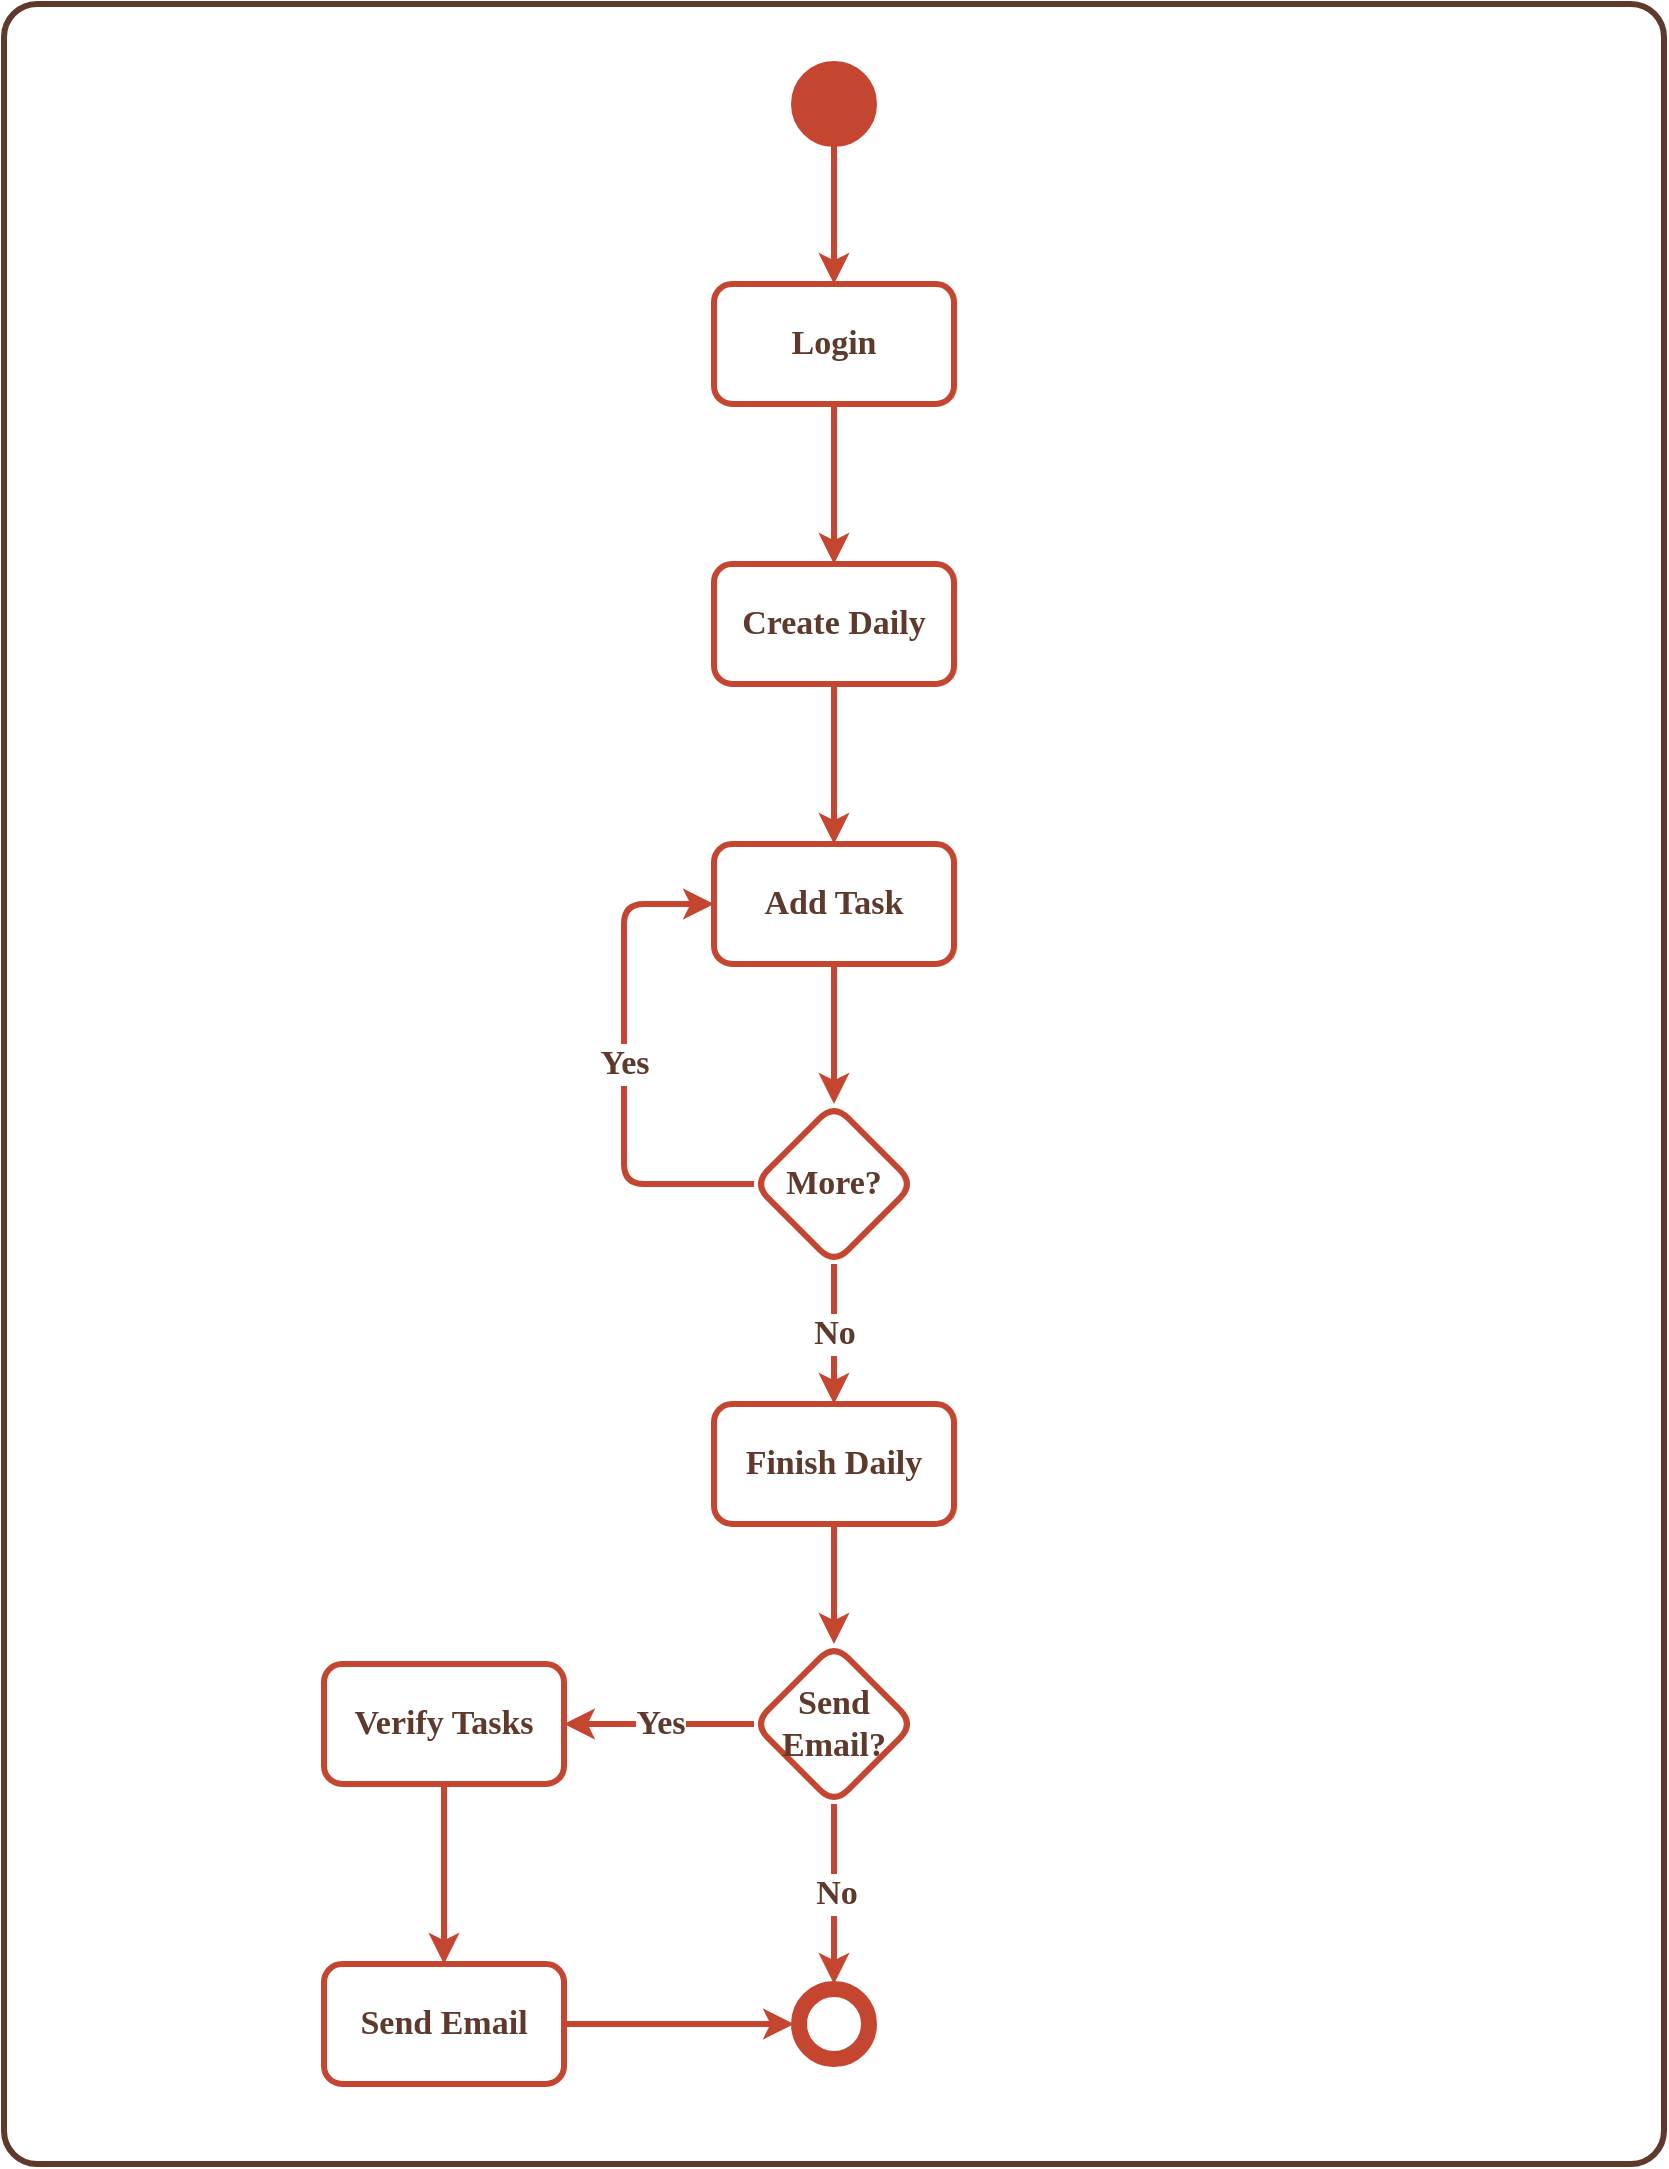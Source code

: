 <mxfile version="20.3.0" type="device" pages="3"><diagram id="6BlZ2qfOwQw4Ougy-Q1T" name="A001 - Default"><mxGraphModel dx="2062" dy="873" grid="1" gridSize="10" guides="1" tooltips="1" connect="1" arrows="1" fold="1" page="1" pageScale="1" pageWidth="850" pageHeight="1100" math="0" shadow="0"><root><mxCell id="0"/><mxCell id="1" parent="0"/><mxCell id="M8fNP85xCa85QPHhrBP9-1" value="" style="rounded=1;whiteSpace=wrap;html=1;arcSize=2;strokeWidth=3;strokeColor=#5E392C;" vertex="1" parent="1"><mxGeometry x="10" y="10" width="830" height="1080" as="geometry"/></mxCell><mxCell id="M8fNP85xCa85QPHhrBP9-3" value="" style="shape=image;verticalLabelPosition=bottom;labelBackgroundColor=default;verticalAlign=top;aspect=fixed;imageAspect=0;image=https://www.jtech.com.br/wp-content/uploads/2015/06/logo.png;" vertex="1" parent="1"><mxGeometry x="20" y="10" width="152.57" height="70" as="geometry"/></mxCell><mxCell id="M8fNP85xCa85QPHhrBP9-6" value="" style="group" vertex="1" connectable="0" parent="1"><mxGeometry x="405" y="1000" width="40" height="40" as="geometry"/></mxCell><mxCell id="M8fNP85xCa85QPHhrBP9-4" value="" style="ellipse;whiteSpace=wrap;html=1;strokeColor=#C54630;strokeWidth=3;fillColor=#C54630;" vertex="1" parent="M8fNP85xCa85QPHhrBP9-6"><mxGeometry width="40" height="40" as="geometry"/></mxCell><mxCell id="M8fNP85xCa85QPHhrBP9-5" value="" style="ellipse;whiteSpace=wrap;html=1;strokeColor=#C54630;strokeWidth=3;" vertex="1" parent="M8fNP85xCa85QPHhrBP9-6"><mxGeometry x="5" y="5" width="30" height="30" as="geometry"/></mxCell><mxCell id="M8fNP85xCa85QPHhrBP9-7" value="" style="group" vertex="1" connectable="0" parent="1"><mxGeometry x="405" y="40" width="40" height="40" as="geometry"/></mxCell><mxCell id="M8fNP85xCa85QPHhrBP9-8" value="" style="ellipse;whiteSpace=wrap;html=1;strokeColor=#C54630;strokeWidth=3;fillColor=#C54630;" vertex="1" parent="M8fNP85xCa85QPHhrBP9-7"><mxGeometry width="40" height="40" as="geometry"/></mxCell><mxCell id="M8fNP85xCa85QPHhrBP9-9" value="" style="ellipse;whiteSpace=wrap;html=1;strokeColor=#C54630;strokeWidth=3;fillColor=#C54630;" vertex="1" parent="M8fNP85xCa85QPHhrBP9-7"><mxGeometry x="5" y="5" width="30" height="30" as="geometry"/></mxCell><mxCell id="M8fNP85xCa85QPHhrBP9-13" value="" style="edgeStyle=orthogonalEdgeStyle;rounded=0;orthogonalLoop=1;jettySize=auto;html=1;strokeColor=#C54630;strokeWidth=3;fontFamily=Quicksand;fontSource=https%3A%2F%2Ffonts.googleapis.com%2Fcss%3Ffamily%3DQuicksand;fontSize=17;fontColor=#5E392C;" edge="1" parent="1" source="M8fNP85xCa85QPHhrBP9-10" target="M8fNP85xCa85QPHhrBP9-12"><mxGeometry relative="1" as="geometry"/></mxCell><mxCell id="M8fNP85xCa85QPHhrBP9-10" value="Login" style="rounded=1;whiteSpace=wrap;html=1;strokeColor=#C54630;strokeWidth=3;fillColor=#FFFFFF;fontFamily=Quicksand;fontSource=https%3A%2F%2Ffonts.googleapis.com%2Fcss%3Ffamily%3DQuicksand;fontColor=#5E392C;fontStyle=1;fontSize=17;" vertex="1" parent="1"><mxGeometry x="365" y="150" width="120" height="60" as="geometry"/></mxCell><mxCell id="M8fNP85xCa85QPHhrBP9-11" style="edgeStyle=orthogonalEdgeStyle;rounded=0;orthogonalLoop=1;jettySize=auto;html=1;fontFamily=Quicksand;fontSource=https%3A%2F%2Ffonts.googleapis.com%2Fcss%3Ffamily%3DQuicksand;fontColor=#5E392C;strokeWidth=3;strokeColor=#C54630;" edge="1" parent="1" source="M8fNP85xCa85QPHhrBP9-8" target="M8fNP85xCa85QPHhrBP9-10"><mxGeometry relative="1" as="geometry"/></mxCell><mxCell id="M8fNP85xCa85QPHhrBP9-15" value="" style="edgeStyle=orthogonalEdgeStyle;rounded=0;orthogonalLoop=1;jettySize=auto;html=1;strokeColor=#C54630;strokeWidth=3;fontFamily=Quicksand;fontSource=https%3A%2F%2Ffonts.googleapis.com%2Fcss%3Ffamily%3DQuicksand;fontSize=17;fontColor=#5E392C;" edge="1" parent="1" source="M8fNP85xCa85QPHhrBP9-12" target="M8fNP85xCa85QPHhrBP9-14"><mxGeometry relative="1" as="geometry"/></mxCell><mxCell id="M8fNP85xCa85QPHhrBP9-12" value="Create Daily" style="whiteSpace=wrap;html=1;fontSize=17;fontFamily=Quicksand;fillColor=#FFFFFF;strokeColor=#C54630;fontColor=#5E392C;rounded=1;strokeWidth=3;fontSource=https%3A%2F%2Ffonts.googleapis.com%2Fcss%3Ffamily%3DQuicksand;fontStyle=1;" vertex="1" parent="1"><mxGeometry x="365" y="290" width="120" height="60" as="geometry"/></mxCell><mxCell id="M8fNP85xCa85QPHhrBP9-17" value="" style="edgeStyle=orthogonalEdgeStyle;rounded=0;orthogonalLoop=1;jettySize=auto;html=1;strokeColor=#C54630;strokeWidth=3;fontFamily=Quicksand;fontSource=https%3A%2F%2Ffonts.googleapis.com%2Fcss%3Ffamily%3DQuicksand;fontSize=17;fontColor=#5E392C;" edge="1" parent="1" source="M8fNP85xCa85QPHhrBP9-14" target="M8fNP85xCa85QPHhrBP9-16"><mxGeometry relative="1" as="geometry"/></mxCell><mxCell id="M8fNP85xCa85QPHhrBP9-14" value="Add Task" style="whiteSpace=wrap;html=1;fontSize=17;fontFamily=Quicksand;fillColor=#FFFFFF;strokeColor=#C54630;fontColor=#5E392C;rounded=1;strokeWidth=3;fontSource=https%3A%2F%2Ffonts.googleapis.com%2Fcss%3Ffamily%3DQuicksand;fontStyle=1;" vertex="1" parent="1"><mxGeometry x="365" y="430" width="120" height="60" as="geometry"/></mxCell><mxCell id="M8fNP85xCa85QPHhrBP9-18" value="Yes" style="edgeStyle=orthogonalEdgeStyle;rounded=1;orthogonalLoop=1;jettySize=auto;html=1;entryX=0;entryY=0.5;entryDx=0;entryDy=0;strokeColor=#C54630;strokeWidth=3;fontFamily=Quicksand;fontSource=https%3A%2F%2Ffonts.googleapis.com%2Fcss%3Ffamily%3DQuicksand;fontSize=17;fontColor=#5E392C;fontStyle=1" edge="1" parent="1" source="M8fNP85xCa85QPHhrBP9-16" target="M8fNP85xCa85QPHhrBP9-14"><mxGeometry relative="1" as="geometry"><Array as="points"><mxPoint x="320" y="600"/><mxPoint x="320" y="460"/></Array></mxGeometry></mxCell><mxCell id="M8fNP85xCa85QPHhrBP9-20" value="No" style="edgeStyle=orthogonalEdgeStyle;rounded=1;orthogonalLoop=1;jettySize=auto;html=1;strokeColor=#C54630;strokeWidth=3;fontFamily=Quicksand;fontSource=https%3A%2F%2Ffonts.googleapis.com%2Fcss%3Ffamily%3DQuicksand;fontSize=17;fontColor=#5E392C;fontStyle=1" edge="1" parent="1" source="M8fNP85xCa85QPHhrBP9-16" target="M8fNP85xCa85QPHhrBP9-19"><mxGeometry relative="1" as="geometry"/></mxCell><mxCell id="M8fNP85xCa85QPHhrBP9-16" value="More?" style="rhombus;whiteSpace=wrap;html=1;fontSize=17;fontFamily=Quicksand;fillColor=#FFFFFF;strokeColor=#C54630;fontColor=#5E392C;rounded=1;strokeWidth=3;fontSource=https%3A%2F%2Ffonts.googleapis.com%2Fcss%3Ffamily%3DQuicksand;fontStyle=1;" vertex="1" parent="1"><mxGeometry x="385" y="560" width="80" height="80" as="geometry"/></mxCell><mxCell id="M8fNP85xCa85QPHhrBP9-26" value="" style="edgeStyle=orthogonalEdgeStyle;rounded=1;orthogonalLoop=1;jettySize=auto;html=1;strokeColor=#C54630;strokeWidth=3;fontFamily=Quicksand;fontSource=https%3A%2F%2Ffonts.googleapis.com%2Fcss%3Ffamily%3DQuicksand;fontSize=17;fontColor=#5E392C;" edge="1" parent="1" source="M8fNP85xCa85QPHhrBP9-19" target="M8fNP85xCa85QPHhrBP9-25"><mxGeometry relative="1" as="geometry"/></mxCell><mxCell id="M8fNP85xCa85QPHhrBP9-19" value="Finish Daily" style="whiteSpace=wrap;html=1;fontSize=17;fontFamily=Quicksand;fillColor=#FFFFFF;strokeColor=#C54630;fontColor=#5E392C;rounded=1;strokeWidth=3;fontSource=https%3A%2F%2Ffonts.googleapis.com%2Fcss%3Ffamily%3DQuicksand;fontStyle=1;" vertex="1" parent="1"><mxGeometry x="365" y="710" width="120" height="60" as="geometry"/></mxCell><mxCell id="M8fNP85xCa85QPHhrBP9-28" value="No" style="edgeStyle=orthogonalEdgeStyle;rounded=1;orthogonalLoop=1;jettySize=auto;html=1;strokeColor=#C54630;strokeWidth=3;fontFamily=Quicksand;fontSource=https%3A%2F%2Ffonts.googleapis.com%2Fcss%3Ffamily%3DQuicksand;fontSize=17;fontColor=#5E392C;fontStyle=1" edge="1" parent="1" source="M8fNP85xCa85QPHhrBP9-25"><mxGeometry relative="1" as="geometry"><mxPoint x="425" y="1000" as="targetPoint"/></mxGeometry></mxCell><mxCell id="M8fNP85xCa85QPHhrBP9-30" value="Yes" style="edgeStyle=orthogonalEdgeStyle;rounded=1;orthogonalLoop=1;jettySize=auto;html=1;strokeColor=#C54630;strokeWidth=3;fontFamily=Quicksand;fontSource=https%3A%2F%2Ffonts.googleapis.com%2Fcss%3Ffamily%3DQuicksand;fontSize=17;fontColor=#5E392C;fontStyle=1" edge="1" parent="1" source="M8fNP85xCa85QPHhrBP9-25" target="M8fNP85xCa85QPHhrBP9-29"><mxGeometry relative="1" as="geometry"/></mxCell><mxCell id="M8fNP85xCa85QPHhrBP9-25" value="Send Email?" style="rhombus;whiteSpace=wrap;html=1;fontSize=17;fontFamily=Quicksand;fillColor=#FFFFFF;strokeColor=#C54630;fontColor=#5E392C;rounded=1;strokeWidth=3;fontSource=https%3A%2F%2Ffonts.googleapis.com%2Fcss%3Ffamily%3DQuicksand;fontStyle=1;" vertex="1" parent="1"><mxGeometry x="385" y="830" width="80" height="80" as="geometry"/></mxCell><mxCell id="M8fNP85xCa85QPHhrBP9-32" value="" style="edgeStyle=orthogonalEdgeStyle;rounded=1;orthogonalLoop=1;jettySize=auto;html=1;strokeColor=#C54630;strokeWidth=3;fontFamily=Quicksand;fontSource=https%3A%2F%2Ffonts.googleapis.com%2Fcss%3Ffamily%3DQuicksand;fontSize=17;fontColor=#5E392C;" edge="1" parent="1" source="M8fNP85xCa85QPHhrBP9-29" target="M8fNP85xCa85QPHhrBP9-31"><mxGeometry relative="1" as="geometry"/></mxCell><mxCell id="M8fNP85xCa85QPHhrBP9-29" value="Verify Tasks" style="whiteSpace=wrap;html=1;fontSize=17;fontFamily=Quicksand;fillColor=#FFFFFF;strokeColor=#C54630;fontColor=#5E392C;rounded=1;strokeWidth=3;fontSource=https%3A%2F%2Ffonts.googleapis.com%2Fcss%3Ffamily%3DQuicksand;fontStyle=1;" vertex="1" parent="1"><mxGeometry x="170" y="840" width="120" height="60" as="geometry"/></mxCell><mxCell id="M8fNP85xCa85QPHhrBP9-34" style="edgeStyle=orthogonalEdgeStyle;rounded=1;orthogonalLoop=1;jettySize=auto;html=1;entryX=0;entryY=0.5;entryDx=0;entryDy=0;strokeColor=#C54630;strokeWidth=3;fontFamily=Quicksand;fontSource=https%3A%2F%2Ffonts.googleapis.com%2Fcss%3Ffamily%3DQuicksand;fontSize=17;fontColor=#5E392C;" edge="1" parent="1" source="M8fNP85xCa85QPHhrBP9-31" target="M8fNP85xCa85QPHhrBP9-4"><mxGeometry relative="1" as="geometry"/></mxCell><mxCell id="M8fNP85xCa85QPHhrBP9-31" value="Send Email" style="whiteSpace=wrap;html=1;fontSize=17;fontFamily=Quicksand;fillColor=#FFFFFF;strokeColor=#C54630;fontColor=#5E392C;rounded=1;strokeWidth=3;fontSource=https%3A%2F%2Ffonts.googleapis.com%2Fcss%3Ffamily%3DQuicksand;fontStyle=1;" vertex="1" parent="1"><mxGeometry x="170" y="990" width="120" height="60" as="geometry"/></mxCell></root></mxGraphModel></diagram><diagram id="2WYDeZ4Z-Kdapk59fyr3" name="UC001 - Default"><mxGraphModel dx="2062" dy="873" grid="1" gridSize="10" guides="1" tooltips="1" connect="1" arrows="1" fold="1" page="1" pageScale="1" pageWidth="850" pageHeight="1100" math="0" shadow="0"><root><mxCell id="0"/><mxCell id="1" parent="0"/><mxCell id="aA0nlQZgzklVFVjScOma-1" value="" style="rounded=1;whiteSpace=wrap;html=1;arcSize=2;strokeWidth=3;strokeColor=#5E392C;" vertex="1" parent="1"><mxGeometry x="10" y="10" width="830" height="810" as="geometry"/></mxCell><mxCell id="ECIAL8kcW9QfbcFP-hyU-1" value="" style="shape=image;verticalLabelPosition=bottom;labelBackgroundColor=default;verticalAlign=top;aspect=fixed;imageAspect=0;image=https://www.jtech.com.br/wp-content/uploads/2015/06/logo.png;" vertex="1" parent="1"><mxGeometry x="20" y="10" width="152.57" height="70" as="geometry"/></mxCell><mxCell id="ECIAL8kcW9QfbcFP-hyU-4" value="" style="edgeStyle=orthogonalEdgeStyle;orthogonalLoop=1;jettySize=auto;html=1;strokeColor=#C54630;strokeWidth=3;fontFamily=Quicksand;fontSource=https%3A%2F%2Ffonts.googleapis.com%2Fcss%3Ffamily%3DQuicksand;fontSize=17;fontColor=#5E392C;curved=1;" edge="1" parent="1" source="ECIAL8kcW9QfbcFP-hyU-2" target="ECIAL8kcW9QfbcFP-hyU-3"><mxGeometry relative="1" as="geometry"/></mxCell><mxCell id="ECIAL8kcW9QfbcFP-hyU-2" value="Employee" style="shape=umlActor;verticalLabelPosition=bottom;verticalAlign=top;html=1;outlineConnect=0;strokeColor=#C54630;strokeWidth=3;fontFamily=Quicksand;fontSource=https%3A%2F%2Ffonts.googleapis.com%2Fcss%3Ffamily%3DQuicksand;fontSize=17;fontColor=#5E392C;fillColor=#FFFFFF;fontStyle=1" vertex="1" parent="1"><mxGeometry x="50" y="470" width="30" height="60" as="geometry"/></mxCell><mxCell id="ECIAL8kcW9QfbcFP-hyU-6" value="" style="edgeStyle=orthogonalEdgeStyle;curved=1;orthogonalLoop=1;jettySize=auto;html=1;strokeColor=#C54630;strokeWidth=3;fontFamily=Quicksand;fontSource=https%3A%2F%2Ffonts.googleapis.com%2Fcss%3Ffamily%3DQuicksand;fontSize=17;fontColor=#5E392C;" edge="1" parent="1" source="ECIAL8kcW9QfbcFP-hyU-3" target="ECIAL8kcW9QfbcFP-hyU-5"><mxGeometry relative="1" as="geometry"/></mxCell><mxCell id="ECIAL8kcW9QfbcFP-hyU-8" value="" style="edgeStyle=orthogonalEdgeStyle;curved=1;orthogonalLoop=1;jettySize=auto;html=1;strokeColor=#C54630;strokeWidth=3;fontFamily=Quicksand;fontSource=https%3A%2F%2Ffonts.googleapis.com%2Fcss%3Ffamily%3DQuicksand;fontSize=17;fontColor=#5E392C;" edge="1" parent="1" source="ECIAL8kcW9QfbcFP-hyU-3" target="ECIAL8kcW9QfbcFP-hyU-7"><mxGeometry relative="1" as="geometry"/></mxCell><mxCell id="ECIAL8kcW9QfbcFP-hyU-3" value="Login" style="ellipse;whiteSpace=wrap;html=1;fontSize=17;fontFamily=Quicksand;verticalAlign=middle;fillColor=#FFF4C3;strokeColor=#C54630;fontColor=#5E392C;strokeWidth=3;fontSource=https%3A%2F%2Ffonts.googleapis.com%2Fcss%3Ffamily%3DQuicksand;fontStyle=1" vertex="1" parent="1"><mxGeometry x="172.57" y="470" width="120" height="60" as="geometry"/></mxCell><mxCell id="ECIAL8kcW9QfbcFP-hyU-16" value="" style="edgeStyle=orthogonalEdgeStyle;curved=1;orthogonalLoop=1;jettySize=auto;html=1;dashed=1;strokeColor=#C54630;strokeWidth=3;fontFamily=Quicksand;fontSource=https%3A%2F%2Ffonts.googleapis.com%2Fcss%3Ffamily%3DQuicksand;fontSize=17;fontColor=#5E392C;" edge="1" parent="1" source="ECIAL8kcW9QfbcFP-hyU-5" target="ECIAL8kcW9QfbcFP-hyU-15"><mxGeometry relative="1" as="geometry"/></mxCell><mxCell id="ECIAL8kcW9QfbcFP-hyU-5" value="Login" style="ellipse;whiteSpace=wrap;html=1;fontSize=17;fontFamily=Quicksand;verticalAlign=middle;fillColor=#FFF4C3;strokeColor=#C54630;fontColor=#5E392C;strokeWidth=3;fontSource=https%3A%2F%2Ffonts.googleapis.com%2Fcss%3Ffamily%3DQuicksand;fontStyle=1" vertex="1" parent="1"><mxGeometry x="340" y="310" width="120" height="60" as="geometry"/></mxCell><mxCell id="ECIAL8kcW9QfbcFP-hyU-10" value="" style="edgeStyle=orthogonalEdgeStyle;curved=1;orthogonalLoop=1;jettySize=auto;html=1;strokeColor=#C54630;strokeWidth=3;fontFamily=Quicksand;fontSource=https%3A%2F%2Ffonts.googleapis.com%2Fcss%3Ffamily%3DQuicksand;fontSize=17;fontColor=#5E392C;dashed=1;" edge="1" parent="1" source="ECIAL8kcW9QfbcFP-hyU-7" target="ECIAL8kcW9QfbcFP-hyU-9"><mxGeometry relative="1" as="geometry"/></mxCell><mxCell id="ECIAL8kcW9QfbcFP-hyU-12" value="" style="edgeStyle=orthogonalEdgeStyle;curved=1;orthogonalLoop=1;jettySize=auto;html=1;strokeColor=#C54630;strokeWidth=3;fontFamily=Quicksand;fontSource=https%3A%2F%2Ffonts.googleapis.com%2Fcss%3Ffamily%3DQuicksand;fontSize=17;fontColor=#5E392C;dashed=1;" edge="1" parent="1" source="ECIAL8kcW9QfbcFP-hyU-7" target="ECIAL8kcW9QfbcFP-hyU-11"><mxGeometry relative="1" as="geometry"/></mxCell><mxCell id="ECIAL8kcW9QfbcFP-hyU-14" value="" style="edgeStyle=orthogonalEdgeStyle;curved=1;orthogonalLoop=1;jettySize=auto;html=1;strokeColor=#C54630;strokeWidth=3;fontFamily=Quicksand;fontSource=https%3A%2F%2Ffonts.googleapis.com%2Fcss%3Ffamily%3DQuicksand;fontSize=17;fontColor=#5E392C;dashed=1;" edge="1" parent="1" source="ECIAL8kcW9QfbcFP-hyU-7" target="ECIAL8kcW9QfbcFP-hyU-13"><mxGeometry relative="1" as="geometry"/></mxCell><mxCell id="ECIAL8kcW9QfbcFP-hyU-18" value="" style="edgeStyle=orthogonalEdgeStyle;curved=1;orthogonalLoop=1;jettySize=auto;html=1;dashed=1;strokeColor=#C54630;strokeWidth=3;fontFamily=Quicksand;fontSource=https%3A%2F%2Ffonts.googleapis.com%2Fcss%3Ffamily%3DQuicksand;fontSize=17;fontColor=#5E392C;" edge="1" parent="1" source="ECIAL8kcW9QfbcFP-hyU-7" target="ECIAL8kcW9QfbcFP-hyU-17"><mxGeometry relative="1" as="geometry"/></mxCell><mxCell id="ECIAL8kcW9QfbcFP-hyU-7" value="Add Task" style="ellipse;whiteSpace=wrap;html=1;fontSize=17;fontFamily=Quicksand;verticalAlign=middle;fillColor=#FFF4C3;strokeColor=#C54630;fontColor=#5E392C;strokeWidth=3;fontSource=https%3A%2F%2Ffonts.googleapis.com%2Fcss%3Ffamily%3DQuicksand;fontStyle=1" vertex="1" parent="1"><mxGeometry x="490" y="310" width="120" height="60" as="geometry"/></mxCell><mxCell id="ECIAL8kcW9QfbcFP-hyU-9" value="Add Priority Task" style="ellipse;whiteSpace=wrap;html=1;fontSize=17;fontFamily=Quicksand;verticalAlign=middle;fillColor=#FFF4C3;strokeColor=#C54630;fontColor=#5E392C;strokeWidth=3;fontSource=https%3A%2F%2Ffonts.googleapis.com%2Fcss%3Ffamily%3DQuicksand;fontStyle=1" vertex="1" parent="1"><mxGeometry x="390" y="180" width="120" height="60" as="geometry"/></mxCell><mxCell id="ECIAL8kcW9QfbcFP-hyU-11" value="Add Status Task" style="ellipse;whiteSpace=wrap;html=1;fontSize=17;fontFamily=Quicksand;verticalAlign=middle;fillColor=#FFF4C3;strokeColor=#C54630;fontColor=#5E392C;strokeWidth=3;fontSource=https%3A%2F%2Ffonts.googleapis.com%2Fcss%3Ffamily%3DQuicksand;fontStyle=1" vertex="1" parent="1"><mxGeometry x="490" y="90" width="120" height="60" as="geometry"/></mxCell><mxCell id="ECIAL8kcW9QfbcFP-hyU-13" value="Due Date &lt;br&gt;Task" style="ellipse;whiteSpace=wrap;html=1;fontSize=17;fontFamily=Quicksand;verticalAlign=middle;fillColor=#FFF4C3;strokeColor=#C54630;fontColor=#5E392C;strokeWidth=3;fontSource=https%3A%2F%2Ffonts.googleapis.com%2Fcss%3Ffamily%3DQuicksand;fontStyle=1" vertex="1" parent="1"><mxGeometry x="590" y="180" width="120" height="60" as="geometry"/></mxCell><mxCell id="ECIAL8kcW9QfbcFP-hyU-15" value="Login with Squad" style="ellipse;whiteSpace=wrap;html=1;fontSize=17;fontFamily=Quicksand;verticalAlign=middle;fillColor=#FFF4C3;strokeColor=#C54630;fontColor=#5E392C;strokeWidth=3;fontSource=https%3A%2F%2Ffonts.googleapis.com%2Fcss%3Ffamily%3DQuicksand;fontStyle=1" vertex="1" parent="1"><mxGeometry x="150" y="180" width="120" height="60" as="geometry"/></mxCell><mxCell id="ECIAL8kcW9QfbcFP-hyU-20" value="" style="edgeStyle=orthogonalEdgeStyle;curved=1;orthogonalLoop=1;jettySize=auto;html=1;dashed=1;strokeColor=#C54630;strokeWidth=3;fontFamily=Quicksand;fontSource=https%3A%2F%2Ffonts.googleapis.com%2Fcss%3Ffamily%3DQuicksand;fontSize=17;fontColor=#5E392C;" edge="1" parent="1" source="ECIAL8kcW9QfbcFP-hyU-17" target="ECIAL8kcW9QfbcFP-hyU-19"><mxGeometry relative="1" as="geometry"/></mxCell><mxCell id="ECIAL8kcW9QfbcFP-hyU-22" value="" style="edgeStyle=orthogonalEdgeStyle;curved=1;orthogonalLoop=1;jettySize=auto;html=1;dashed=1;strokeColor=#C54630;strokeWidth=3;fontFamily=Quicksand;fontSource=https%3A%2F%2Ffonts.googleapis.com%2Fcss%3Ffamily%3DQuicksand;fontSize=17;fontColor=#5E392C;" edge="1" parent="1" source="ECIAL8kcW9QfbcFP-hyU-17" target="ECIAL8kcW9QfbcFP-hyU-21"><mxGeometry relative="1" as="geometry"/></mxCell><mxCell id="ECIAL8kcW9QfbcFP-hyU-24" value="" style="edgeStyle=orthogonalEdgeStyle;curved=1;orthogonalLoop=1;jettySize=auto;html=1;dashed=1;strokeColor=#C54630;strokeWidth=3;fontFamily=Quicksand;fontSource=https%3A%2F%2Ffonts.googleapis.com%2Fcss%3Ffamily%3DQuicksand;fontSize=17;fontColor=#5E392C;" edge="1" parent="1" source="ECIAL8kcW9QfbcFP-hyU-17" target="ECIAL8kcW9QfbcFP-hyU-23"><mxGeometry relative="1" as="geometry"/></mxCell><mxCell id="ECIAL8kcW9QfbcFP-hyU-26" value="" style="edgeStyle=orthogonalEdgeStyle;curved=1;orthogonalLoop=1;jettySize=auto;html=1;dashed=1;strokeColor=#C54630;strokeWidth=3;fontFamily=Quicksand;fontSource=https%3A%2F%2Ffonts.googleapis.com%2Fcss%3Ffamily%3DQuicksand;fontSize=17;fontColor=#5E392C;" edge="1" parent="1" source="ECIAL8kcW9QfbcFP-hyU-17" target="ECIAL8kcW9QfbcFP-hyU-25"><mxGeometry relative="1" as="geometry"/></mxCell><mxCell id="ECIAL8kcW9QfbcFP-hyU-17" value="Add Blocker Task" style="ellipse;whiteSpace=wrap;html=1;fontSize=17;fontFamily=Quicksand;verticalAlign=middle;fillColor=#FFF4C3;strokeColor=#C54630;fontColor=#5E392C;strokeWidth=3;fontSource=https%3A%2F%2Ffonts.googleapis.com%2Fcss%3Ffamily%3DQuicksand;fontStyle=1" vertex="1" parent="1"><mxGeometry x="620" y="510" width="120" height="60" as="geometry"/></mxCell><mxCell id="ECIAL8kcW9QfbcFP-hyU-19" value="Add Blocker Status Task" style="ellipse;whiteSpace=wrap;html=1;fontSize=17;fontFamily=Quicksand;verticalAlign=middle;fillColor=#FFF4C3;strokeColor=#C54630;fontColor=#5E392C;strokeWidth=3;fontSource=https%3A%2F%2Ffonts.googleapis.com%2Fcss%3Ffamily%3DQuicksand;fontStyle=1" vertex="1" parent="1"><mxGeometry x="510" y="650" width="120" height="60" as="geometry"/></mxCell><mxCell id="ECIAL8kcW9QfbcFP-hyU-21" value="Blocker &lt;br&gt;Owner" style="ellipse;whiteSpace=wrap;html=1;fontSize=17;fontFamily=Quicksand;verticalAlign=middle;fillColor=#FFF4C3;strokeColor=#C54630;fontColor=#5E392C;strokeWidth=3;fontSource=https%3A%2F%2Ffonts.googleapis.com%2Fcss%3Ffamily%3DQuicksand;fontStyle=1" vertex="1" parent="1"><mxGeometry x="620" y="720" width="120" height="60" as="geometry"/></mxCell><mxCell id="ECIAL8kcW9QfbcFP-hyU-23" value="Blocker Links" style="ellipse;whiteSpace=wrap;html=1;fontSize=17;fontFamily=Quicksand;verticalAlign=middle;fillColor=#FFF4C3;strokeColor=#C54630;fontColor=#5E392C;strokeWidth=3;fontSource=https%3A%2F%2Ffonts.googleapis.com%2Fcss%3Ffamily%3DQuicksand;fontStyle=1" vertex="1" parent="1"><mxGeometry x="710" y="650" width="120" height="60" as="geometry"/></mxCell><mxCell id="ECIAL8kcW9QfbcFP-hyU-25" value="Blocker Impact" style="ellipse;whiteSpace=wrap;html=1;fontSize=17;fontFamily=Quicksand;verticalAlign=middle;fillColor=#FFF4C3;strokeColor=#C54630;fontColor=#5E392C;strokeWidth=3;fontSource=https%3A%2F%2Ffonts.googleapis.com%2Fcss%3Ffamily%3DQuicksand;fontStyle=1" vertex="1" parent="1"><mxGeometry x="710" y="380" width="120" height="60" as="geometry"/></mxCell></root></mxGraphModel></diagram><diagram id="p3axTaiubkwHfXTvYqVt" name="D001 - Default"><mxGraphModel dx="2062" dy="873" grid="1" gridSize="10" guides="1" tooltips="1" connect="1" arrows="1" fold="1" page="1" pageScale="1" pageWidth="850" pageHeight="1100" math="0" shadow="0"><root><mxCell id="0"/><mxCell id="1" parent="0"/><mxCell id="1deaHiKujQDKomftQAHJ-1" value="" style="rounded=1;whiteSpace=wrap;html=1;arcSize=2;strokeWidth=3;strokeColor=#5E392C;" vertex="1" parent="1"><mxGeometry x="10" y="10" width="830" height="510" as="geometry"/></mxCell><mxCell id="1deaHiKujQDKomftQAHJ-2" value="" style="shape=image;verticalLabelPosition=bottom;labelBackgroundColor=default;verticalAlign=top;aspect=fixed;imageAspect=0;image=https://www.jtech.com.br/wp-content/uploads/2015/06/logo.png;" vertex="1" parent="1"><mxGeometry x="20" y="10" width="152.57" height="70" as="geometry"/></mxCell><mxCell id="1deaHiKujQDKomftQAHJ-5" value="" style="edgeStyle=orthogonalEdgeStyle;curved=1;orthogonalLoop=1;jettySize=auto;html=1;strokeColor=#C54630;strokeWidth=3;fontFamily=Indie Flower;fontSource=https%3A%2F%2Ffonts.googleapis.com%2Fcss%3Ffamily%3DIndie%2BFlower;fontSize=20;fontColor=#C54630;endArrow=diamond;endFill=1;" edge="1" parent="1" source="1deaHiKujQDKomftQAHJ-3" target="1deaHiKujQDKomftQAHJ-4"><mxGeometry relative="1" as="geometry"/></mxCell><mxCell id="yetJhF9OtHF5W5Zhh3dp-1" style="edgeStyle=orthogonalEdgeStyle;rounded=1;orthogonalLoop=1;jettySize=auto;html=1;strokeColor=#C54630;strokeWidth=3;fontFamily=Indie Flower;fontSource=https%3A%2F%2Ffonts.googleapis.com%2Fcss%3Ffamily%3DIndie%2BFlower;fontSize=20;fontColor=#C54630;endArrow=diamond;endFill=1;" edge="1" parent="1" source="1deaHiKujQDKomftQAHJ-3" target="eXd0oBVnX0V3S1CtqFsB-1"><mxGeometry relative="1" as="geometry"/></mxCell><mxCell id="1deaHiKujQDKomftQAHJ-3" value="Squad" style="rounded=0;whiteSpace=wrap;html=1;shadow=0;strokeColor=#C54630;strokeWidth=3;fontFamily=Indie Flower;fontSource=https%3A%2F%2Ffonts.googleapis.com%2Fcss%3Ffamily%3DIndie%2BFlower;fontSize=20;fontColor=#C54630;fillColor=#FFFFFF;fontStyle=1" vertex="1" parent="1"><mxGeometry x="350" y="80" width="120" height="60" as="geometry"/></mxCell><mxCell id="eXd0oBVnX0V3S1CtqFsB-3" style="edgeStyle=orthogonalEdgeStyle;curved=1;orthogonalLoop=1;jettySize=auto;html=1;dashed=1;strokeColor=#C54630;strokeWidth=3;fontFamily=Indie Flower;fontSource=https%3A%2F%2Ffonts.googleapis.com%2Fcss%3Ffamily%3DIndie%2BFlower;fontSize=20;fontColor=#C54630;endArrow=none;endFill=0;" edge="1" parent="1" source="1deaHiKujQDKomftQAHJ-4" target="eXd0oBVnX0V3S1CtqFsB-1"><mxGeometry relative="1" as="geometry"/></mxCell><mxCell id="XakS_L6DouhZQyLiimQS-2" value="" style="edgeStyle=orthogonalEdgeStyle;curved=1;orthogonalLoop=1;jettySize=auto;html=1;strokeColor=#C54630;strokeWidth=3;fontFamily=Indie Flower;fontSource=https%3A%2F%2Ffonts.googleapis.com%2Fcss%3Ffamily%3DIndie%2BFlower;fontSize=20;fontColor=#C54630;endArrow=none;endFill=0;" edge="1" parent="1" source="1deaHiKujQDKomftQAHJ-4" target="XakS_L6DouhZQyLiimQS-1"><mxGeometry relative="1" as="geometry"/></mxCell><mxCell id="1deaHiKujQDKomftQAHJ-4" value="Employee" style="rounded=0;whiteSpace=wrap;html=1;shadow=0;strokeColor=#C54630;strokeWidth=3;fontFamily=Indie Flower;fontSource=https%3A%2F%2Ffonts.googleapis.com%2Fcss%3Ffamily%3DIndie%2BFlower;fontSize=20;fontColor=#C54630;fillColor=#FFFFFF;fontStyle=1" vertex="1" parent="1"><mxGeometry x="350" y="200" width="120" height="60" as="geometry"/></mxCell><mxCell id="eXd0oBVnX0V3S1CtqFsB-1" value="Daily" style="rounded=0;whiteSpace=wrap;html=1;shadow=0;strokeColor=#C54630;strokeWidth=3;fontFamily=Indie Flower;fontSource=https%3A%2F%2Ffonts.googleapis.com%2Fcss%3Ffamily%3DIndie%2BFlower;fontSize=20;fontColor=#C54630;fillColor=#FFFFFF;fontStyle=1" vertex="1" parent="1"><mxGeometry x="550" y="200" width="120" height="60" as="geometry"/></mxCell><mxCell id="MRWtjRTPck8oTYqhs1Tl-2" value="" style="edgeStyle=orthogonalEdgeStyle;curved=1;orthogonalLoop=1;jettySize=auto;html=1;strokeColor=#C54630;strokeWidth=3;fontFamily=Indie Flower;fontSource=https%3A%2F%2Ffonts.googleapis.com%2Fcss%3Ffamily%3DIndie%2BFlower;fontSize=20;fontColor=#C54630;endArrow=none;endFill=0;" edge="1" parent="1" source="XakS_L6DouhZQyLiimQS-1" target="MRWtjRTPck8oTYqhs1Tl-1"><mxGeometry relative="1" as="geometry"/></mxCell><mxCell id="yetJhF9OtHF5W5Zhh3dp-2" style="edgeStyle=orthogonalEdgeStyle;rounded=1;orthogonalLoop=1;jettySize=auto;html=1;strokeColor=#C54630;strokeWidth=3;fontFamily=Indie Flower;fontSource=https%3A%2F%2Ffonts.googleapis.com%2Fcss%3Ffamily%3DIndie%2BFlower;fontSize=20;fontColor=#C54630;endArrow=diamond;endFill=1;" edge="1" parent="1" source="XakS_L6DouhZQyLiimQS-1" target="eXd0oBVnX0V3S1CtqFsB-1"><mxGeometry relative="1" as="geometry"/></mxCell><mxCell id="XakS_L6DouhZQyLiimQS-1" value="Add Task" style="rounded=0;whiteSpace=wrap;html=1;shadow=0;strokeColor=#C54630;strokeWidth=3;fontFamily=Indie Flower;fontSource=https%3A%2F%2Ffonts.googleapis.com%2Fcss%3Ffamily%3DIndie%2BFlower;fontSize=20;fontColor=#C54630;fillColor=#FFFFFF;fontStyle=1" vertex="1" parent="1"><mxGeometry x="350" y="310" width="120" height="60" as="geometry"/></mxCell><mxCell id="MRWtjRTPck8oTYqhs1Tl-1" value="Add Blocker" style="rounded=0;whiteSpace=wrap;html=1;shadow=0;strokeColor=#C54630;strokeWidth=3;fontFamily=Indie Flower;fontSource=https%3A%2F%2Ffonts.googleapis.com%2Fcss%3Ffamily%3DIndie%2BFlower;fontSize=20;fontColor=#C54630;fillColor=#FFFFFF;fontStyle=1" vertex="1" parent="1"><mxGeometry x="160" y="310" width="120" height="60" as="geometry"/></mxCell><mxCell id="90OPUG1bbp4b_YbqLI51-1" value="sub" style="edgeStyle=orthogonalEdgeStyle;orthogonalLoop=1;jettySize=auto;html=1;entryX=0.25;entryY=1;entryDx=0;entryDy=0;strokeColor=#C54630;strokeWidth=3;fontFamily=Indie Flower;fontSource=https%3A%2F%2Ffonts.googleapis.com%2Fcss%3Ffamily%3DIndie%2BFlower;fontSize=20;fontColor=#C54630;endArrow=diamond;endFill=1;rounded=1;exitX=0.75;exitY=1;exitDx=0;exitDy=0;fontStyle=1" edge="1" parent="1" source="XakS_L6DouhZQyLiimQS-1" target="XakS_L6DouhZQyLiimQS-1"><mxGeometry relative="1" as="geometry"><Array as="points"><mxPoint x="440" y="400"/><mxPoint x="380" y="400"/></Array></mxGeometry></mxCell></root></mxGraphModel></diagram></mxfile>